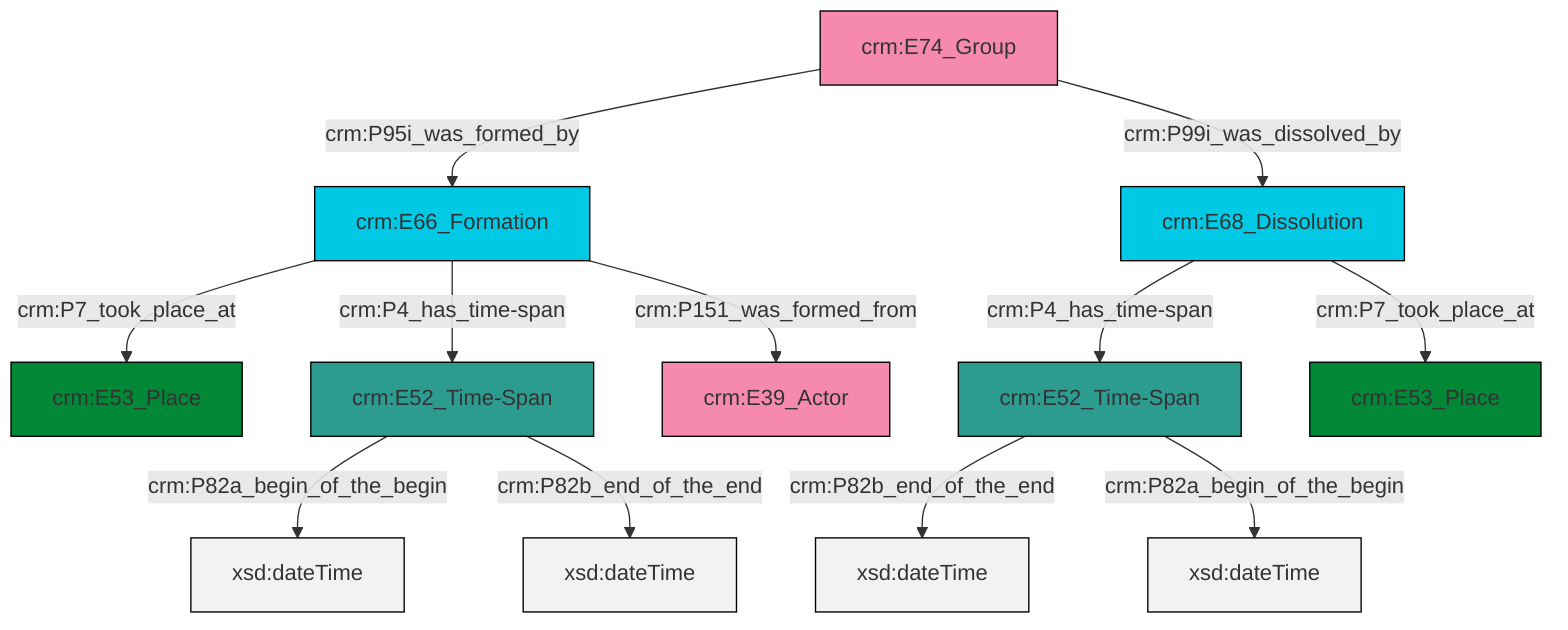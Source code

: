 graph TD
classDef Literal fill:#f2f2f2,stroke:#000000;
classDef CRM_Entity fill:#FFFFFF,stroke:#000000;
classDef Temporal_Entity fill:#00C9E6, stroke:#000000;
classDef Type fill:#E18312, stroke:#000000;
classDef Time-Span fill:#2C9C91, stroke:#000000;
classDef Appellation fill:#FFEB7F, stroke:#000000;
classDef Place fill:#008836, stroke:#000000;
classDef Persistent_Item fill:#B266B2, stroke:#000000;
classDef Conceptual_Object fill:#FFD700, stroke:#000000;
classDef Physical_Thing fill:#D2B48C, stroke:#000000;
classDef Actor fill:#f58aad, stroke:#000000;
classDef PC_Classes fill:#4ce600, stroke:#000000;
classDef Multi fill:#cccccc,stroke:#000000;

0["crm:E66_Formation"]:::Temporal_Entity -->|crm:P7_took_place_at| 1["crm:E53_Place"]:::Place
3["crm:E68_Dissolution"]:::Temporal_Entity -->|crm:P4_has_time-span| 4["crm:E52_Time-Span"]:::Time-Span
0["crm:E66_Formation"]:::Temporal_Entity -->|crm:P151_was_formed_from| 5["crm:E39_Actor"]:::Actor
6["crm:E52_Time-Span"]:::Time-Span -->|crm:P82a_begin_of_the_begin| 7[xsd:dateTime]:::Literal
3["crm:E68_Dissolution"]:::Temporal_Entity -->|crm:P7_took_place_at| 9["crm:E53_Place"]:::Place
0["crm:E66_Formation"]:::Temporal_Entity -->|crm:P4_has_time-span| 6["crm:E52_Time-Span"]:::Time-Span
12["crm:E74_Group"]:::Actor -->|crm:P95i_was_formed_by| 0["crm:E66_Formation"]:::Temporal_Entity
4["crm:E52_Time-Span"]:::Time-Span -->|crm:P82b_end_of_the_end| 13[xsd:dateTime]:::Literal
12["crm:E74_Group"]:::Actor -->|crm:P99i_was_dissolved_by| 3["crm:E68_Dissolution"]:::Temporal_Entity
6["crm:E52_Time-Span"]:::Time-Span -->|crm:P82b_end_of_the_end| 15[xsd:dateTime]:::Literal
4["crm:E52_Time-Span"]:::Time-Span -->|crm:P82a_begin_of_the_begin| 19[xsd:dateTime]:::Literal